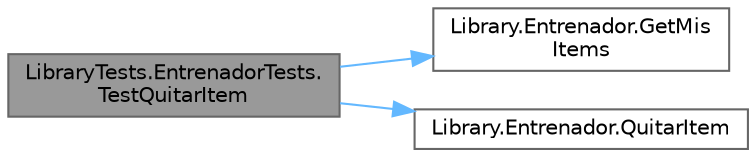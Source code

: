 digraph "LibraryTests.EntrenadorTests.TestQuitarItem"
{
 // INTERACTIVE_SVG=YES
 // LATEX_PDF_SIZE
  bgcolor="transparent";
  edge [fontname=Helvetica,fontsize=10,labelfontname=Helvetica,labelfontsize=10];
  node [fontname=Helvetica,fontsize=10,shape=box,height=0.2,width=0.4];
  rankdir="LR";
  Node1 [id="Node000001",label="LibraryTests.EntrenadorTests.\lTestQuitarItem",height=0.2,width=0.4,color="gray40", fillcolor="grey60", style="filled", fontcolor="black",tooltip="Este test comprueba que se quite correctamente un item del catálogo."];
  Node1 -> Node2 [id="edge1_Node000001_Node000002",color="steelblue1",style="solid",tooltip=" "];
  Node2 [id="Node000002",label="Library.Entrenador.GetMis\lItems",height=0.2,width=0.4,color="grey40", fillcolor="white", style="filled",URL="$classLibrary_1_1Entrenador.html#a6ab02b9dc377df32c7ccd5367bc2a8d8",tooltip="Devuelve la lista de items del entrenador."];
  Node1 -> Node3 [id="edge2_Node000001_Node000003",color="steelblue1",style="solid",tooltip=" "];
  Node3 [id="Node000003",label="Library.Entrenador.QuitarItem",height=0.2,width=0.4,color="grey40", fillcolor="white", style="filled",URL="$classLibrary_1_1Entrenador.html#aaf91b2a3c57e8e2f0f3128e74e1b561a",tooltip="Quita un item del catálogo del entrenador."];
}
